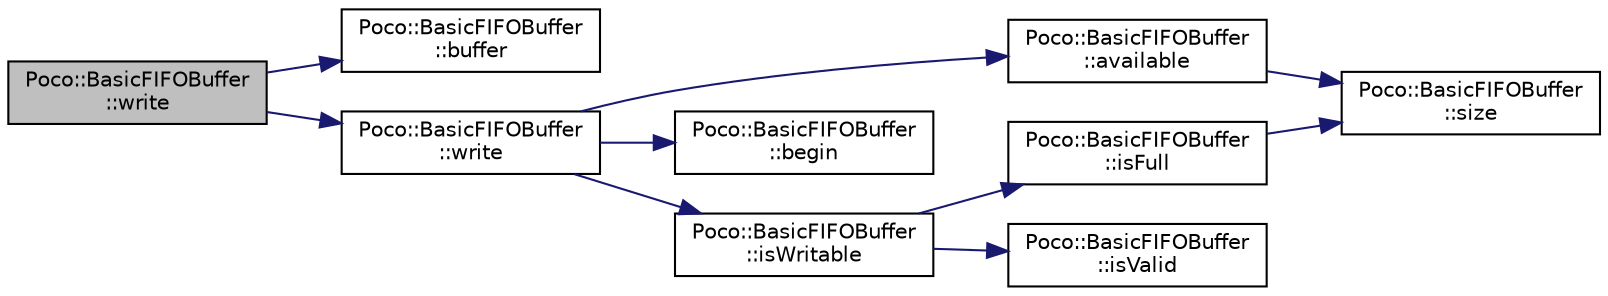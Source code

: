 digraph "Poco::BasicFIFOBuffer::write"
{
 // LATEX_PDF_SIZE
  edge [fontname="Helvetica",fontsize="10",labelfontname="Helvetica",labelfontsize="10"];
  node [fontname="Helvetica",fontsize="10",shape=record];
  rankdir="LR";
  Node1 [label="Poco::BasicFIFOBuffer\l::write",height=0.2,width=0.4,color="black", fillcolor="grey75", style="filled", fontcolor="black",tooltip=" "];
  Node1 -> Node2 [color="midnightblue",fontsize="10",style="solid"];
  Node2 [label="Poco::BasicFIFOBuffer\l::buffer",height=0.2,width=0.4,color="black", fillcolor="white", style="filled",URL="$classPoco_1_1BasicFIFOBuffer.html#a0a32eec8e357415c4353760ced1e156a",tooltip="Returns const reference to the underlying buffer."];
  Node1 -> Node3 [color="midnightblue",fontsize="10",style="solid"];
  Node3 [label="Poco::BasicFIFOBuffer\l::write",height=0.2,width=0.4,color="black", fillcolor="white", style="filled",URL="$classPoco_1_1BasicFIFOBuffer.html#a704ce5abb458526710ff90b2916701bd",tooltip=" "];
  Node3 -> Node4 [color="midnightblue",fontsize="10",style="solid"];
  Node4 [label="Poco::BasicFIFOBuffer\l::available",height=0.2,width=0.4,color="black", fillcolor="white", style="filled",URL="$classPoco_1_1BasicFIFOBuffer.html#a66717277a226805c8b9a188640bcb4f5",tooltip="Returns the size of the available portion of the buffer."];
  Node4 -> Node5 [color="midnightblue",fontsize="10",style="solid"];
  Node5 [label="Poco::BasicFIFOBuffer\l::size",height=0.2,width=0.4,color="black", fillcolor="white", style="filled",URL="$classPoco_1_1BasicFIFOBuffer.html#adbcc608a36b70f58de8da4cd87865867",tooltip="Returns the size of the buffer."];
  Node3 -> Node6 [color="midnightblue",fontsize="10",style="solid"];
  Node6 [label="Poco::BasicFIFOBuffer\l::begin",height=0.2,width=0.4,color="black", fillcolor="white", style="filled",URL="$classPoco_1_1BasicFIFOBuffer.html#a3f13e8540f7a8cfe7e8a1204c45d34d0",tooltip="Returns the pointer to the beginning of the buffer."];
  Node3 -> Node7 [color="midnightblue",fontsize="10",style="solid"];
  Node7 [label="Poco::BasicFIFOBuffer\l::isWritable",height=0.2,width=0.4,color="black", fillcolor="white", style="filled",URL="$classPoco_1_1BasicFIFOBuffer.html#ae5405543c6d4a033f3db54416d0023d4",tooltip=" "];
  Node7 -> Node8 [color="midnightblue",fontsize="10",style="solid"];
  Node8 [label="Poco::BasicFIFOBuffer\l::isFull",height=0.2,width=0.4,color="black", fillcolor="white", style="filled",URL="$classPoco_1_1BasicFIFOBuffer.html#a1fc67f7981d00ac4a2655f366fa08ed4",tooltip="Returns true is buffer is full, false otherwise."];
  Node8 -> Node5 [color="midnightblue",fontsize="10",style="solid"];
  Node7 -> Node9 [color="midnightblue",fontsize="10",style="solid"];
  Node9 [label="Poco::BasicFIFOBuffer\l::isValid",height=0.2,width=0.4,color="black", fillcolor="white", style="filled",URL="$classPoco_1_1BasicFIFOBuffer.html#a218d3f9d47a349e0ddfda2daeddde9a8",tooltip=" "];
}
